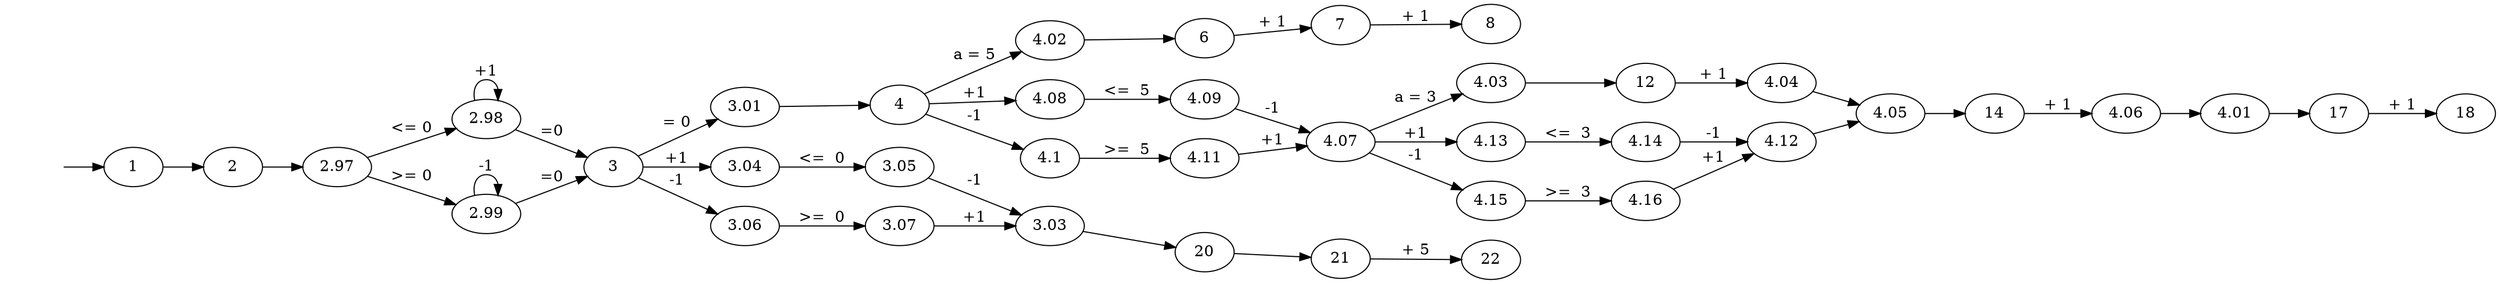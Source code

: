 digraph G {
		rankdir=LR
		Q0[label="1"];
		Q1[label="2"];
		Q2[label="3"];
		Q3[label="2.97"];
		Q4[label="2.98"];
		Q5[label="2.99"];
		Q6[label="3.01"];
		Q7[label="4"];
		Q8[label="4.02"];
		Q9[label="6"];
		Q10[label="7"];
		Q11[label="8"];
		Q12[label="4.03"];
		Q13[label="12"];
		Q14[label="4.04"];
		Q15[label="4.05"];
		Q16[label="14"];
		Q17[label="4.06"];
		Q18[label="4.07"];
		Q19[label="4.08"];
		Q20[label="4.09"];
		Q21[label="4.1"];
		Q22[label="4.11"];
		Q23[label="4.12"];
		Q24[label="4.13"];
		Q25[label="4.14"];
		Q26[label="4.15"];
		Q27[label="4.16"];
		Q28[label="4.01"];
		Q29[label="17"];
		Q30[label="18"];
		Q31[label="3.03"];
		Q32[label="20"];
		Q33[label="21"];
		Q34[label="22"];
		Q35[label="3.04"];
		Q36[label="3.05"];
		Q37[label="3.06"];
		Q38[label="3.07"];
		Qi[style=invis];
		Qi -> Q0 [label=""]
		Q0 -> Q1 [label=""]
		Q3 -> Q4 [label="<= 0"]
		Q4 -> Q4 [label="+1"]
		Q4 -> Q2 [label="=0"]
		Q3 -> Q5 [label=">= 0"]
		Q5 -> Q5 [label="-1"]
		Q5 -> Q2 [label="=0"]
		Q1 -> Q3 [label=""]
		Q6 -> Q7 [label=""]
		Q8 -> Q9 [label=""]
		Q9 -> Q10 [label="+ 1"]
		Q10 -> Q11 [label="+ 1"]
		Q12 -> Q13 [label=""]
		Q13 -> Q14 [label="+ 1"]
		Q14 -> Q15 [label=""]
		Q15 -> Q16 [label=""]
		Q16 -> Q17 [label="+ 1"]
		Q7 -> Q8 [label="a = 5"]
		Q7 -> Q19 [label="+1"]
		Q19 -> Q20 [label="<=  5"]
		Q20 -> Q18 [label="-1"]
		Q7 -> Q21 [label="-1"]
		Q21 -> Q22 [label=">=  5"]
		Q22 -> Q18 [label="+1"]
		Q18 -> Q12 [label="a = 3"]
		Q18 -> Q24 [label="+1"]
		Q24 -> Q25 [label="<=  3"]
		Q25 -> Q23 [label="-1"]
		Q18 -> Q26 [label="-1"]
		Q26 -> Q27 [label=">=  3"]
		Q27 -> Q23 [label="+1"]
		Q23 -> Q15 [label=""]
		Q17 -> Q28 [label=""]
		Q28 -> Q29 [label=""]
		Q29 -> Q30 [label="+ 1"]
		Q31 -> Q32 [label=""]
		Q32 -> Q33 [label=""]
		Q33 -> Q34 [label="+ 5"]
		Q2 -> Q6 [label="= 0"]
		Q2 -> Q35 [label="+1"]
		Q35 -> Q36 [label="<=  0"]
		Q36 -> Q31 [label="-1"]
		Q2 -> Q37 [label="-1"]
		Q37 -> Q38 [label=">=  0"]
		Q38 -> Q31 [label="+1"]
		
}